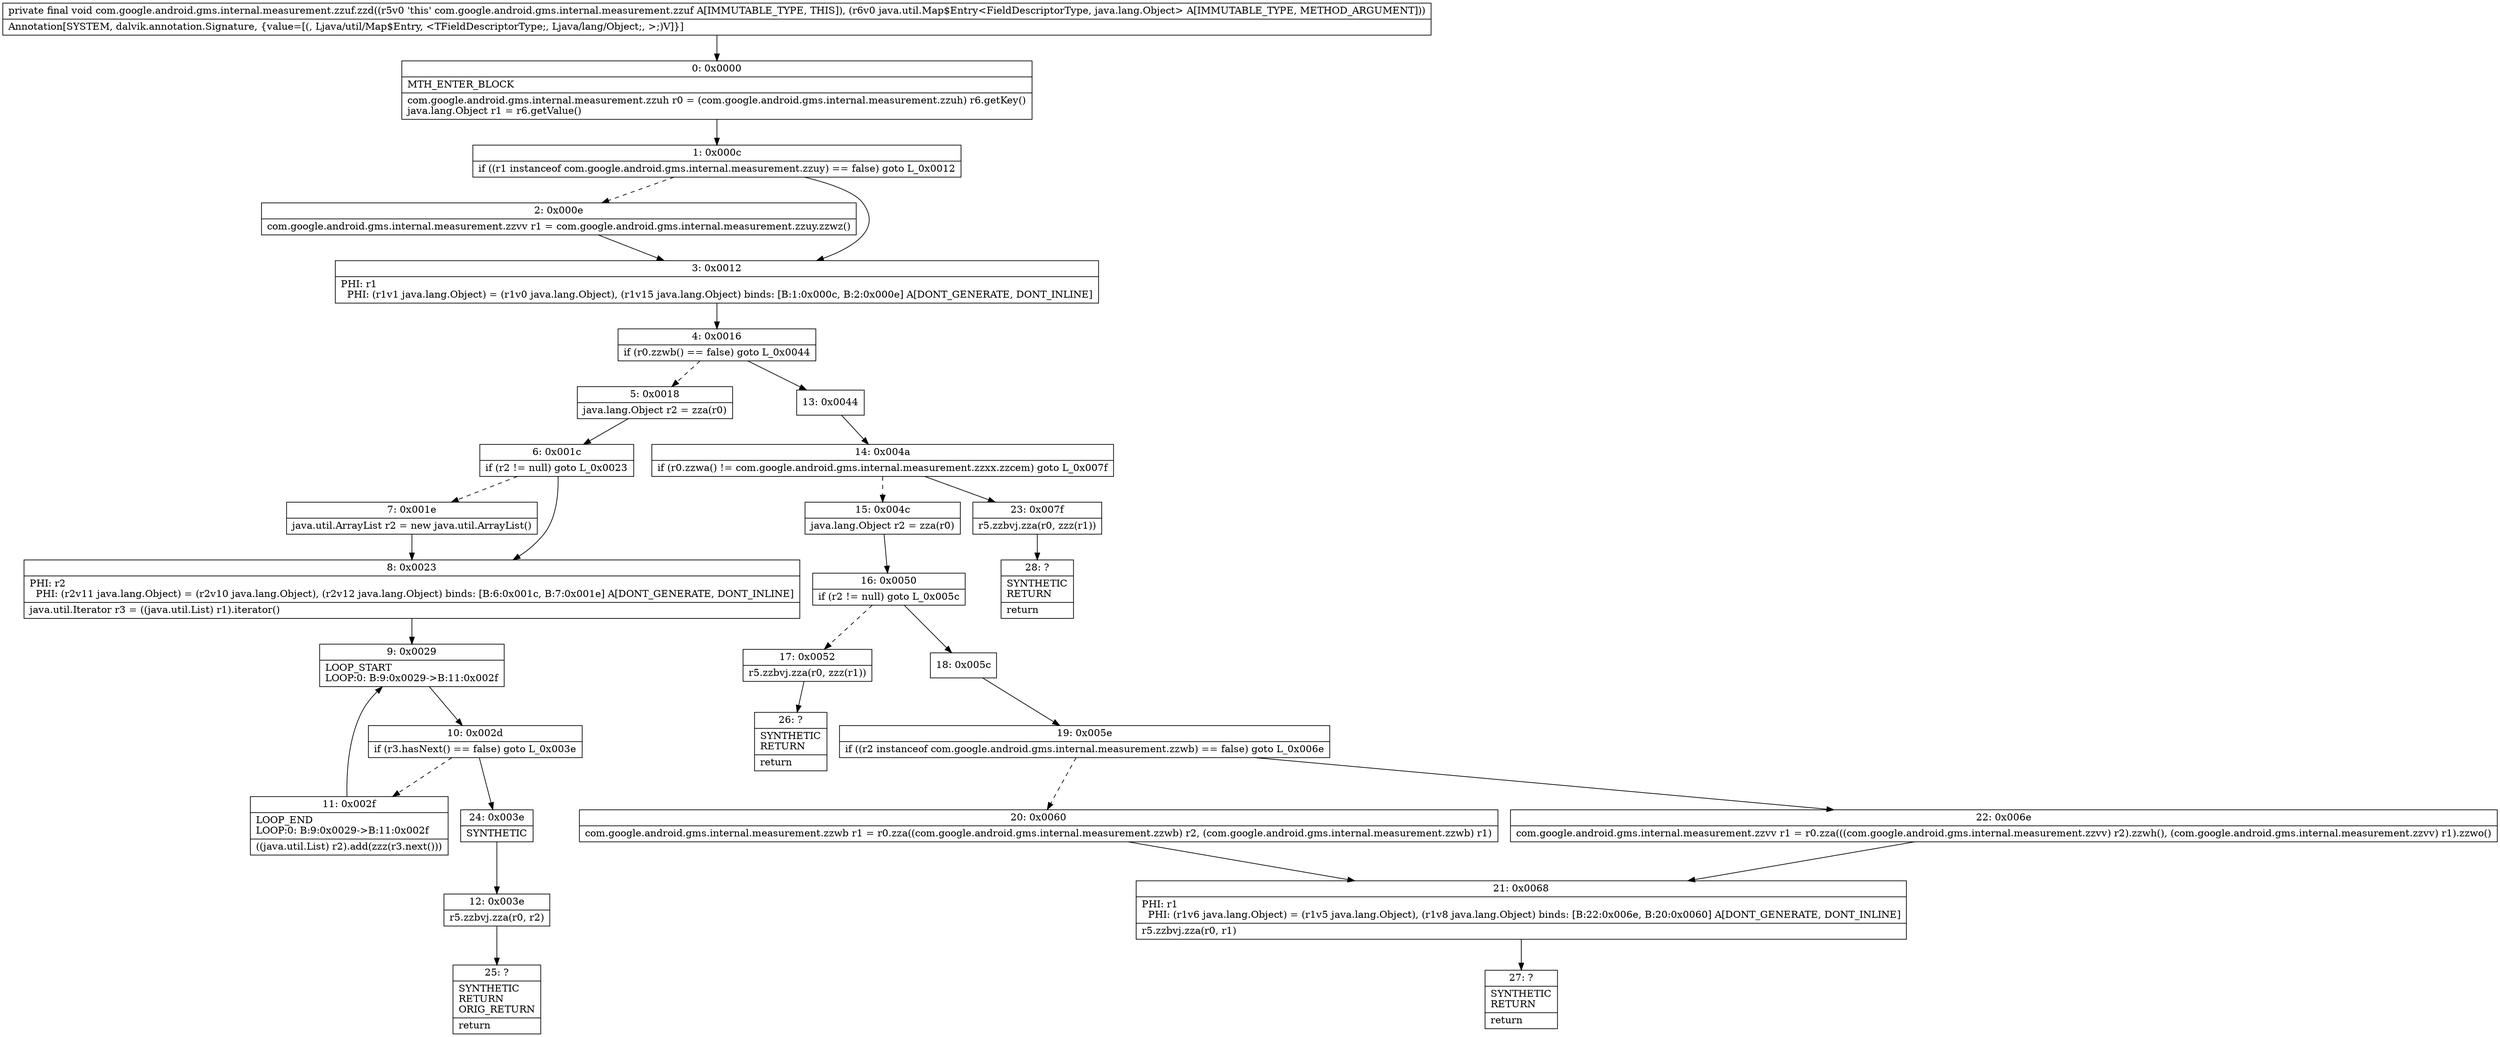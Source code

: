 digraph "CFG forcom.google.android.gms.internal.measurement.zzuf.zzd(Ljava\/util\/Map$Entry;)V" {
Node_0 [shape=record,label="{0\:\ 0x0000|MTH_ENTER_BLOCK\l|com.google.android.gms.internal.measurement.zzuh r0 = (com.google.android.gms.internal.measurement.zzuh) r6.getKey()\ljava.lang.Object r1 = r6.getValue()\l}"];
Node_1 [shape=record,label="{1\:\ 0x000c|if ((r1 instanceof com.google.android.gms.internal.measurement.zzuy) == false) goto L_0x0012\l}"];
Node_2 [shape=record,label="{2\:\ 0x000e|com.google.android.gms.internal.measurement.zzvv r1 = com.google.android.gms.internal.measurement.zzuy.zzwz()\l}"];
Node_3 [shape=record,label="{3\:\ 0x0012|PHI: r1 \l  PHI: (r1v1 java.lang.Object) = (r1v0 java.lang.Object), (r1v15 java.lang.Object) binds: [B:1:0x000c, B:2:0x000e] A[DONT_GENERATE, DONT_INLINE]\l}"];
Node_4 [shape=record,label="{4\:\ 0x0016|if (r0.zzwb() == false) goto L_0x0044\l}"];
Node_5 [shape=record,label="{5\:\ 0x0018|java.lang.Object r2 = zza(r0)\l}"];
Node_6 [shape=record,label="{6\:\ 0x001c|if (r2 != null) goto L_0x0023\l}"];
Node_7 [shape=record,label="{7\:\ 0x001e|java.util.ArrayList r2 = new java.util.ArrayList()\l}"];
Node_8 [shape=record,label="{8\:\ 0x0023|PHI: r2 \l  PHI: (r2v11 java.lang.Object) = (r2v10 java.lang.Object), (r2v12 java.lang.Object) binds: [B:6:0x001c, B:7:0x001e] A[DONT_GENERATE, DONT_INLINE]\l|java.util.Iterator r3 = ((java.util.List) r1).iterator()\l}"];
Node_9 [shape=record,label="{9\:\ 0x0029|LOOP_START\lLOOP:0: B:9:0x0029\-\>B:11:0x002f\l}"];
Node_10 [shape=record,label="{10\:\ 0x002d|if (r3.hasNext() == false) goto L_0x003e\l}"];
Node_11 [shape=record,label="{11\:\ 0x002f|LOOP_END\lLOOP:0: B:9:0x0029\-\>B:11:0x002f\l|((java.util.List) r2).add(zzz(r3.next()))\l}"];
Node_12 [shape=record,label="{12\:\ 0x003e|r5.zzbvj.zza(r0, r2)\l}"];
Node_13 [shape=record,label="{13\:\ 0x0044}"];
Node_14 [shape=record,label="{14\:\ 0x004a|if (r0.zzwa() != com.google.android.gms.internal.measurement.zzxx.zzcem) goto L_0x007f\l}"];
Node_15 [shape=record,label="{15\:\ 0x004c|java.lang.Object r2 = zza(r0)\l}"];
Node_16 [shape=record,label="{16\:\ 0x0050|if (r2 != null) goto L_0x005c\l}"];
Node_17 [shape=record,label="{17\:\ 0x0052|r5.zzbvj.zza(r0, zzz(r1))\l}"];
Node_18 [shape=record,label="{18\:\ 0x005c}"];
Node_19 [shape=record,label="{19\:\ 0x005e|if ((r2 instanceof com.google.android.gms.internal.measurement.zzwb) == false) goto L_0x006e\l}"];
Node_20 [shape=record,label="{20\:\ 0x0060|com.google.android.gms.internal.measurement.zzwb r1 = r0.zza((com.google.android.gms.internal.measurement.zzwb) r2, (com.google.android.gms.internal.measurement.zzwb) r1)\l}"];
Node_21 [shape=record,label="{21\:\ 0x0068|PHI: r1 \l  PHI: (r1v6 java.lang.Object) = (r1v5 java.lang.Object), (r1v8 java.lang.Object) binds: [B:22:0x006e, B:20:0x0060] A[DONT_GENERATE, DONT_INLINE]\l|r5.zzbvj.zza(r0, r1)\l}"];
Node_22 [shape=record,label="{22\:\ 0x006e|com.google.android.gms.internal.measurement.zzvv r1 = r0.zza(((com.google.android.gms.internal.measurement.zzvv) r2).zzwh(), (com.google.android.gms.internal.measurement.zzvv) r1).zzwo()\l}"];
Node_23 [shape=record,label="{23\:\ 0x007f|r5.zzbvj.zza(r0, zzz(r1))\l}"];
Node_24 [shape=record,label="{24\:\ 0x003e|SYNTHETIC\l}"];
Node_25 [shape=record,label="{25\:\ ?|SYNTHETIC\lRETURN\lORIG_RETURN\l|return\l}"];
Node_26 [shape=record,label="{26\:\ ?|SYNTHETIC\lRETURN\l|return\l}"];
Node_27 [shape=record,label="{27\:\ ?|SYNTHETIC\lRETURN\l|return\l}"];
Node_28 [shape=record,label="{28\:\ ?|SYNTHETIC\lRETURN\l|return\l}"];
MethodNode[shape=record,label="{private final void com.google.android.gms.internal.measurement.zzuf.zzd((r5v0 'this' com.google.android.gms.internal.measurement.zzuf A[IMMUTABLE_TYPE, THIS]), (r6v0 java.util.Map$Entry\<FieldDescriptorType, java.lang.Object\> A[IMMUTABLE_TYPE, METHOD_ARGUMENT]))  | Annotation[SYSTEM, dalvik.annotation.Signature, \{value=[(, Ljava\/util\/Map$Entry, \<TFieldDescriptorType;, Ljava\/lang\/Object;, \>;)V]\}]\l}"];
MethodNode -> Node_0;
Node_0 -> Node_1;
Node_1 -> Node_2[style=dashed];
Node_1 -> Node_3;
Node_2 -> Node_3;
Node_3 -> Node_4;
Node_4 -> Node_5[style=dashed];
Node_4 -> Node_13;
Node_5 -> Node_6;
Node_6 -> Node_7[style=dashed];
Node_6 -> Node_8;
Node_7 -> Node_8;
Node_8 -> Node_9;
Node_9 -> Node_10;
Node_10 -> Node_11[style=dashed];
Node_10 -> Node_24;
Node_11 -> Node_9;
Node_12 -> Node_25;
Node_13 -> Node_14;
Node_14 -> Node_15[style=dashed];
Node_14 -> Node_23;
Node_15 -> Node_16;
Node_16 -> Node_17[style=dashed];
Node_16 -> Node_18;
Node_17 -> Node_26;
Node_18 -> Node_19;
Node_19 -> Node_20[style=dashed];
Node_19 -> Node_22;
Node_20 -> Node_21;
Node_21 -> Node_27;
Node_22 -> Node_21;
Node_23 -> Node_28;
Node_24 -> Node_12;
}

